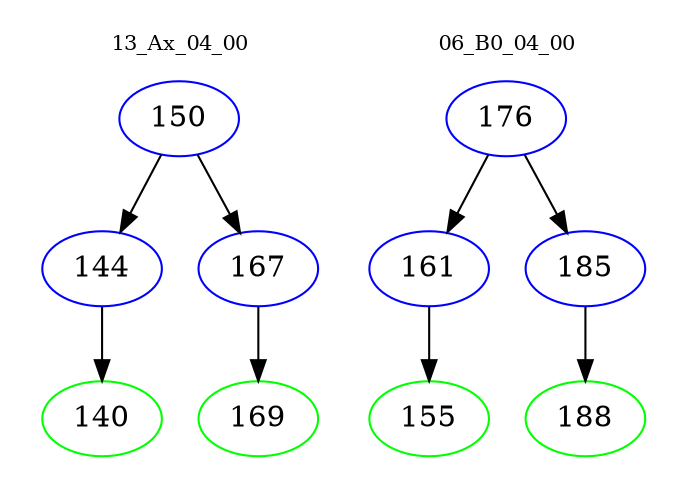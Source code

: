 digraph{
subgraph cluster_0 {
color = white
label = "13_Ax_04_00";
fontsize=10;
T0_150 [label="150", color="blue"]
T0_150 -> T0_144 [color="black"]
T0_144 [label="144", color="blue"]
T0_144 -> T0_140 [color="black"]
T0_140 [label="140", color="green"]
T0_150 -> T0_167 [color="black"]
T0_167 [label="167", color="blue"]
T0_167 -> T0_169 [color="black"]
T0_169 [label="169", color="green"]
}
subgraph cluster_1 {
color = white
label = "06_B0_04_00";
fontsize=10;
T1_176 [label="176", color="blue"]
T1_176 -> T1_161 [color="black"]
T1_161 [label="161", color="blue"]
T1_161 -> T1_155 [color="black"]
T1_155 [label="155", color="green"]
T1_176 -> T1_185 [color="black"]
T1_185 [label="185", color="blue"]
T1_185 -> T1_188 [color="black"]
T1_188 [label="188", color="green"]
}
}
